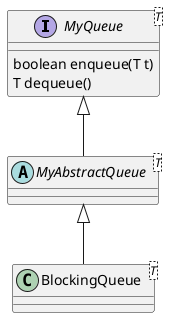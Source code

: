 @startuml
'https://plantuml.com/class-diagram

interface MyQueue<T>
abstract class MyAbstractQueue<T>
class BlockingQueue<T>

MyQueue <|-- MyAbstractQueue
MyAbstractQueue <|-- BlockingQueue

MyQueue : boolean enqueue(T t)
MyQueue : T dequeue()

@enduml